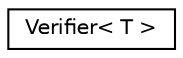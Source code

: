 digraph "Graphical Class Hierarchy"
{
 // LATEX_PDF_SIZE
  edge [fontname="Helvetica",fontsize="10",labelfontname="Helvetica",labelfontsize="10"];
  node [fontname="Helvetica",fontsize="10",shape=record];
  rankdir="LR";
  Node0 [label="Verifier\< T \>",height=0.2,width=0.4,color="black", fillcolor="white", style="filled",URL="$classVerifier.html",tooltip="Call OK() method of captured object."];
}
